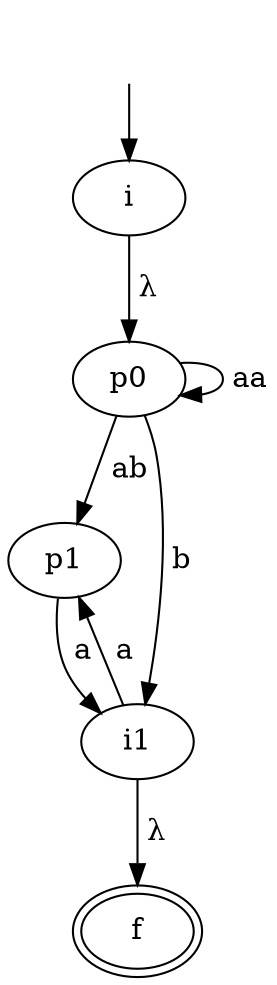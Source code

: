 digraph "AFER" {
    _nil0 [style="invis"]
    _nil0 -> i [label=""]
    i -> p0 [label=" λ"]
    p0 -> p0 [label=" aa"]
    p0 -> p1 [label=" ab"]
    p0 -> i1 [label=" b"]
    p1 -> i1 [label=" a"]
    i1 -> p1 [label=" a"]
    i1 -> f [label=" λ"]
    f [peripheries=2]
}
